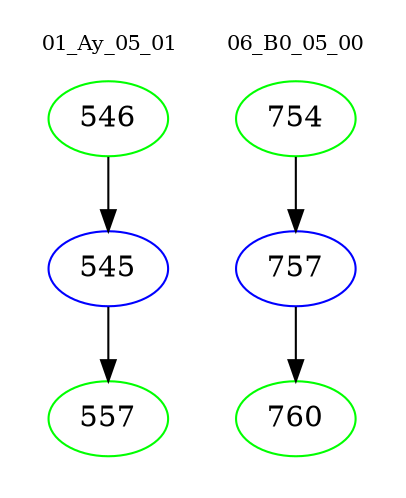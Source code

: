 digraph{
subgraph cluster_0 {
color = white
label = "01_Ay_05_01";
fontsize=10;
T0_546 [label="546", color="green"]
T0_546 -> T0_545 [color="black"]
T0_545 [label="545", color="blue"]
T0_545 -> T0_557 [color="black"]
T0_557 [label="557", color="green"]
}
subgraph cluster_1 {
color = white
label = "06_B0_05_00";
fontsize=10;
T1_754 [label="754", color="green"]
T1_754 -> T1_757 [color="black"]
T1_757 [label="757", color="blue"]
T1_757 -> T1_760 [color="black"]
T1_760 [label="760", color="green"]
}
}
